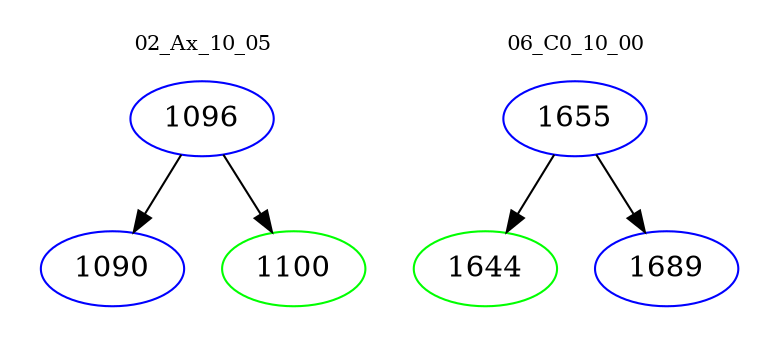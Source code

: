 digraph{
subgraph cluster_0 {
color = white
label = "02_Ax_10_05";
fontsize=10;
T0_1096 [label="1096", color="blue"]
T0_1096 -> T0_1090 [color="black"]
T0_1090 [label="1090", color="blue"]
T0_1096 -> T0_1100 [color="black"]
T0_1100 [label="1100", color="green"]
}
subgraph cluster_1 {
color = white
label = "06_C0_10_00";
fontsize=10;
T1_1655 [label="1655", color="blue"]
T1_1655 -> T1_1644 [color="black"]
T1_1644 [label="1644", color="green"]
T1_1655 -> T1_1689 [color="black"]
T1_1689 [label="1689", color="blue"]
}
}
